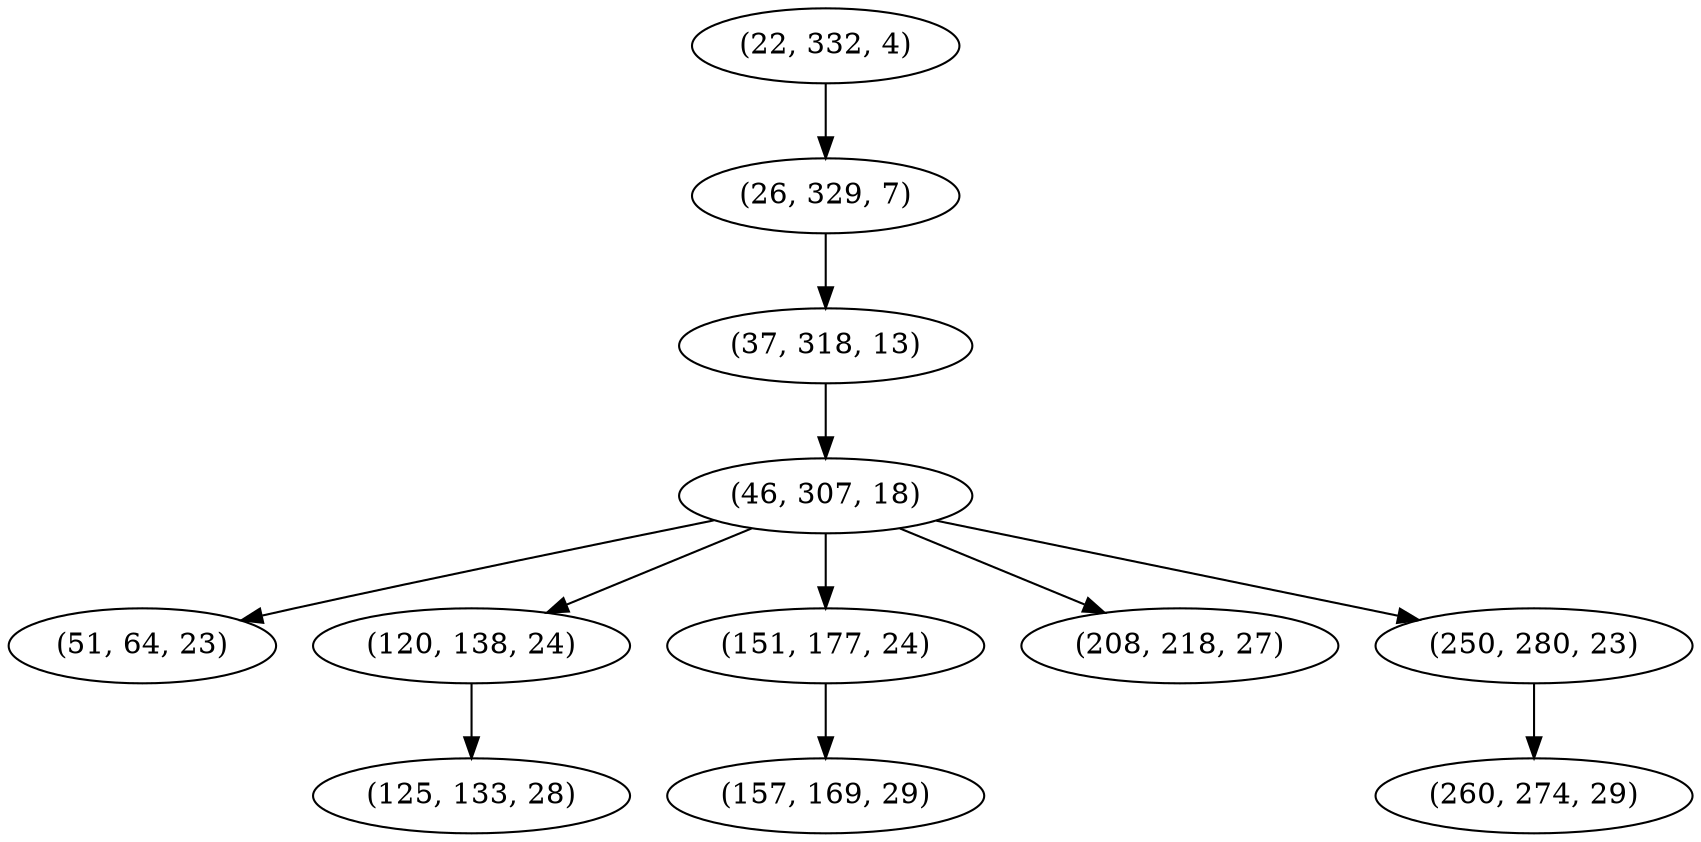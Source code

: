 digraph tree {
    "(22, 332, 4)";
    "(26, 329, 7)";
    "(37, 318, 13)";
    "(46, 307, 18)";
    "(51, 64, 23)";
    "(120, 138, 24)";
    "(125, 133, 28)";
    "(151, 177, 24)";
    "(157, 169, 29)";
    "(208, 218, 27)";
    "(250, 280, 23)";
    "(260, 274, 29)";
    "(22, 332, 4)" -> "(26, 329, 7)";
    "(26, 329, 7)" -> "(37, 318, 13)";
    "(37, 318, 13)" -> "(46, 307, 18)";
    "(46, 307, 18)" -> "(51, 64, 23)";
    "(46, 307, 18)" -> "(120, 138, 24)";
    "(46, 307, 18)" -> "(151, 177, 24)";
    "(46, 307, 18)" -> "(208, 218, 27)";
    "(46, 307, 18)" -> "(250, 280, 23)";
    "(120, 138, 24)" -> "(125, 133, 28)";
    "(151, 177, 24)" -> "(157, 169, 29)";
    "(250, 280, 23)" -> "(260, 274, 29)";
}
